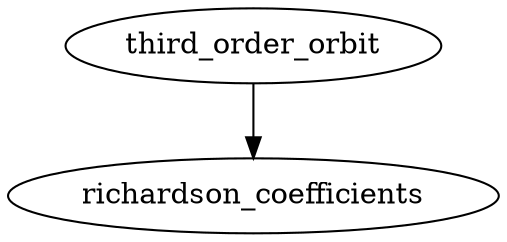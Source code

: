 /* Created by mdot for Matlab */
digraph m2html {
  third_order_orbit -> richardson_coefficients;

  richardson_coefficients [URL="richardson_coefficients.html"];
  third_order_orbit [URL="third_order_orbit.html"];
}